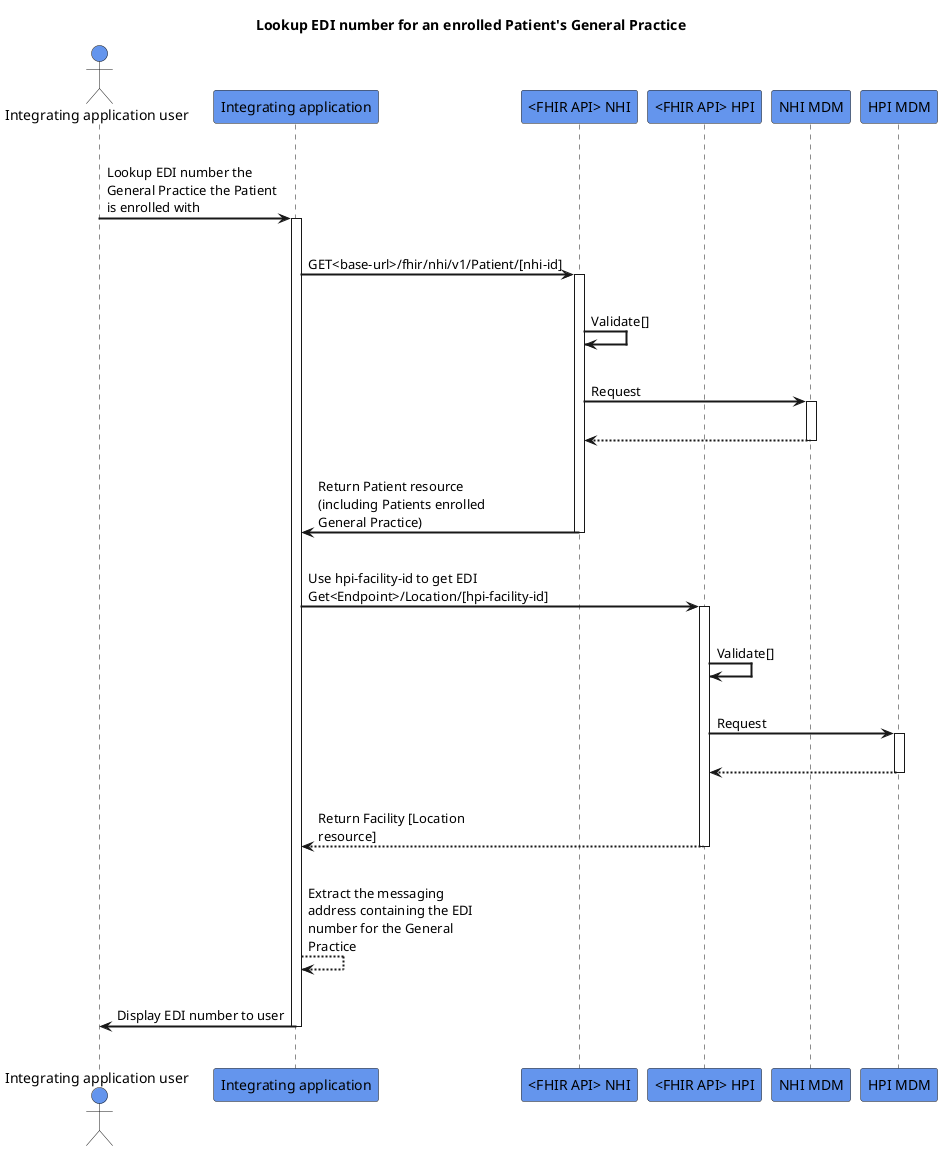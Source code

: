 @startuml
skinparam sequenceArrowThickness 2
skinparam roundcorner 5
skinparam maxmessagesize 180
skinparam sequenceParticipant bold
title Lookup EDI number for an enrolled Patient's General Practice
actor "Integrating application user" as User #CornflowerBlue
participant "Integrating application" as A #CornflowerBlue
participant "<FHIR API> NHI" as B #CornflowerBlue
participant "<FHIR API> HPI" as C #CornflowerBlue
participant "NHI MDM" as D #CornflowerBlue
participant "HPI MDM" as E #CornflowerBlue
|||
User -> A: Lookup EDI number the General Practice the Patient is enrolled with
activate A
|||
A -> B: GET<base-url>/fhir/nhi/v1/Patient/[nhi-id]
activate B
|||
B -> B: Validate[]
|||
B -> D: Request
activate D
|||
D -[dashed]-> B:  
deactivate D
|||
B -> A: Return Patient resource (including Patients enrolled General Practice)
deactivate B
|||
A -> C: Use hpi-facility-id to get EDI Get<Endpoint>/Location/[hpi-facility-id]
activate C
|||
C -> C: Validate[]
|||
C -> E: Request
activate E
|||
E -[dashed]-> C:  
deactivate E
|||
C -[dashed]-> A:Return Facility [Location resource]
deactivate C
|||
A -[dashed]-> A: Extract the messaging address containing the EDI number for the General Practice
|||
A -> User: Display EDI number to user
deactivate A
|||
@enduml
